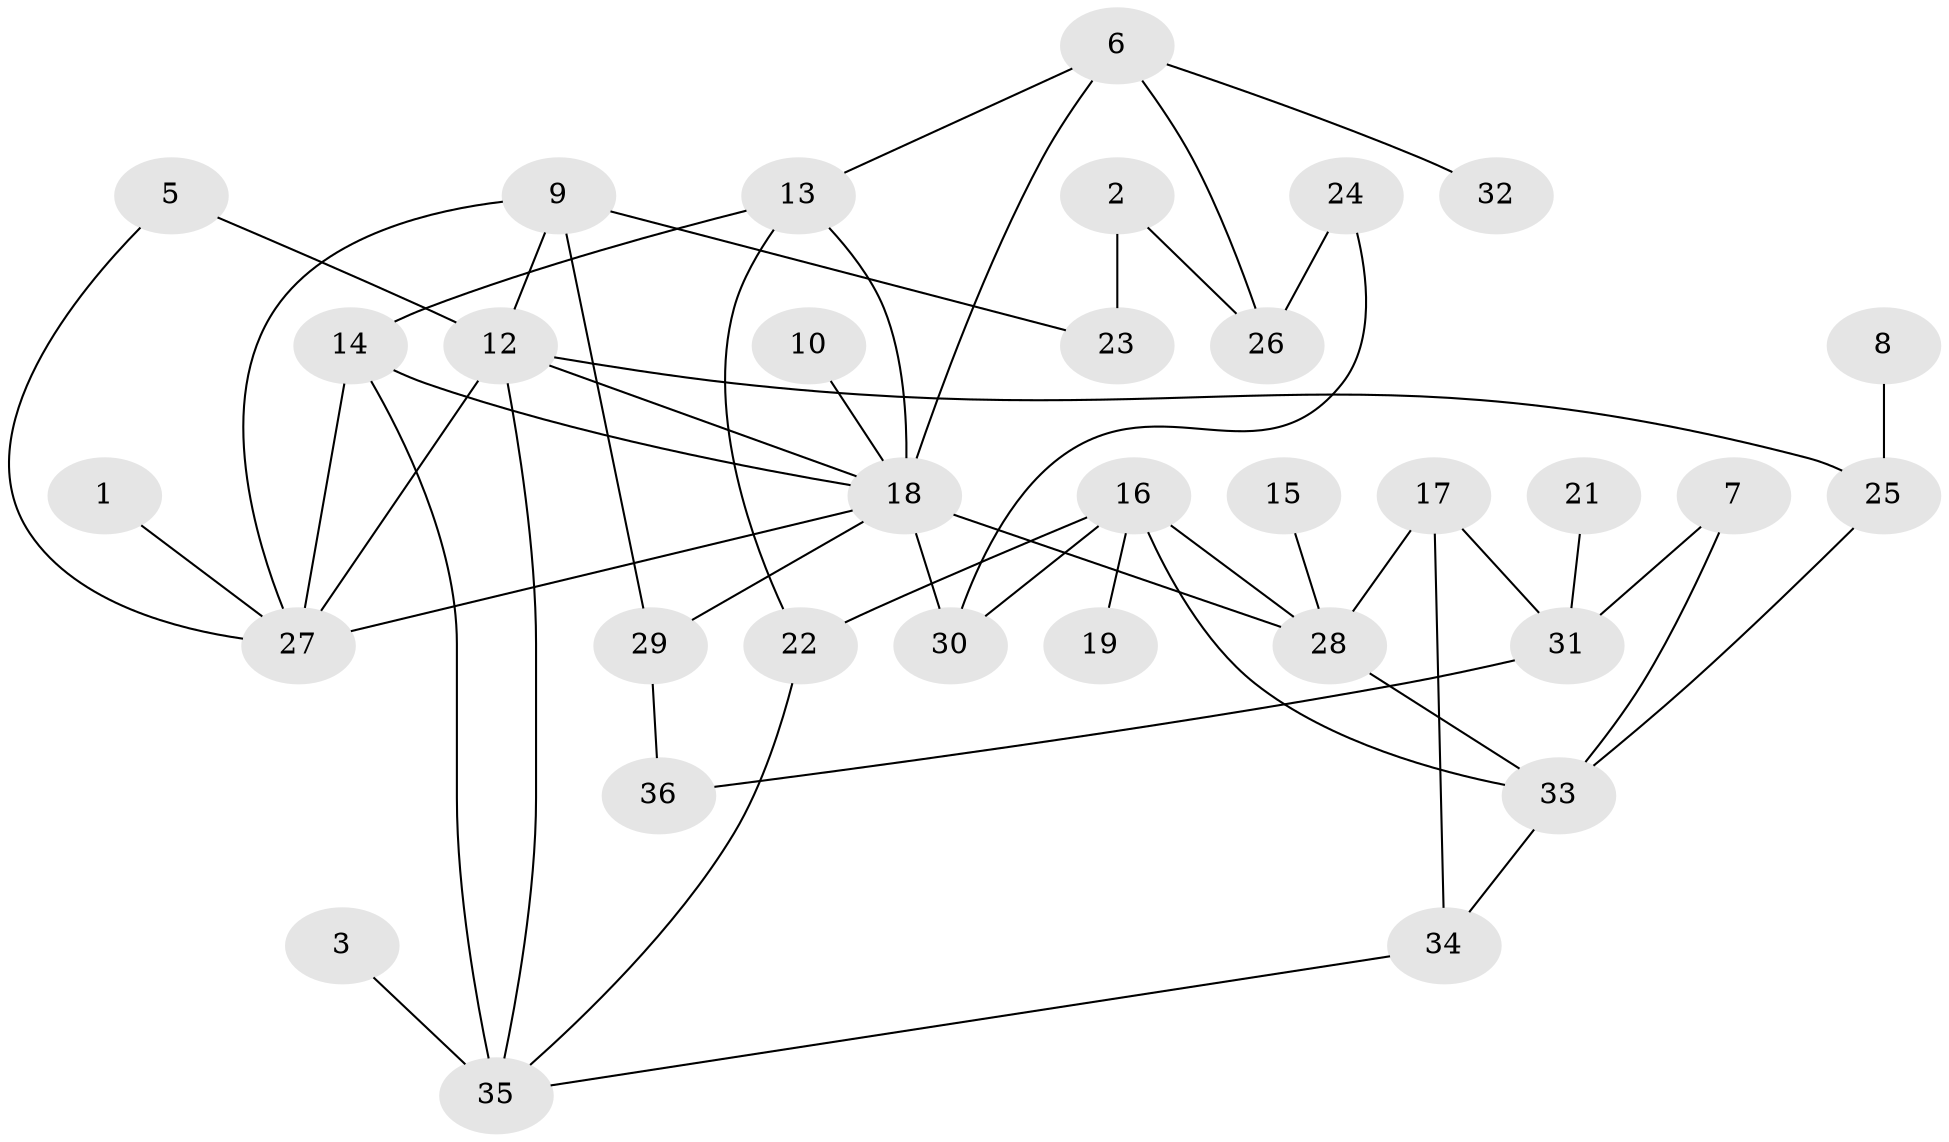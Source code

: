 // original degree distribution, {1: 0.2112676056338028, 3: 0.323943661971831, 2: 0.18309859154929578, 4: 0.14084507042253522, 5: 0.07042253521126761, 7: 0.014084507042253521, 0: 0.04225352112676056, 6: 0.014084507042253521}
// Generated by graph-tools (version 1.1) at 2025/00/03/09/25 03:00:46]
// undirected, 33 vertices, 51 edges
graph export_dot {
graph [start="1"]
  node [color=gray90,style=filled];
  1;
  2;
  3;
  5;
  6;
  7;
  8;
  9;
  10;
  12;
  13;
  14;
  15;
  16;
  17;
  18;
  19;
  21;
  22;
  23;
  24;
  25;
  26;
  27;
  28;
  29;
  30;
  31;
  32;
  33;
  34;
  35;
  36;
  1 -- 27 [weight=1.0];
  2 -- 23 [weight=1.0];
  2 -- 26 [weight=1.0];
  3 -- 35 [weight=2.0];
  5 -- 12 [weight=1.0];
  5 -- 27 [weight=1.0];
  6 -- 13 [weight=1.0];
  6 -- 18 [weight=1.0];
  6 -- 26 [weight=1.0];
  6 -- 32 [weight=1.0];
  7 -- 31 [weight=1.0];
  7 -- 33 [weight=1.0];
  8 -- 25 [weight=1.0];
  9 -- 12 [weight=1.0];
  9 -- 23 [weight=1.0];
  9 -- 27 [weight=1.0];
  9 -- 29 [weight=1.0];
  10 -- 18 [weight=2.0];
  12 -- 18 [weight=1.0];
  12 -- 25 [weight=1.0];
  12 -- 27 [weight=1.0];
  12 -- 35 [weight=1.0];
  13 -- 14 [weight=1.0];
  13 -- 18 [weight=1.0];
  13 -- 22 [weight=1.0];
  14 -- 18 [weight=1.0];
  14 -- 27 [weight=1.0];
  14 -- 35 [weight=1.0];
  15 -- 28 [weight=1.0];
  16 -- 19 [weight=1.0];
  16 -- 22 [weight=1.0];
  16 -- 28 [weight=1.0];
  16 -- 30 [weight=1.0];
  16 -- 33 [weight=1.0];
  17 -- 28 [weight=1.0];
  17 -- 31 [weight=1.0];
  17 -- 34 [weight=1.0];
  18 -- 27 [weight=2.0];
  18 -- 28 [weight=5.0];
  18 -- 29 [weight=1.0];
  18 -- 30 [weight=1.0];
  21 -- 31 [weight=1.0];
  22 -- 35 [weight=1.0];
  24 -- 26 [weight=1.0];
  24 -- 30 [weight=1.0];
  25 -- 33 [weight=1.0];
  28 -- 33 [weight=1.0];
  29 -- 36 [weight=1.0];
  31 -- 36 [weight=1.0];
  33 -- 34 [weight=1.0];
  34 -- 35 [weight=1.0];
}
